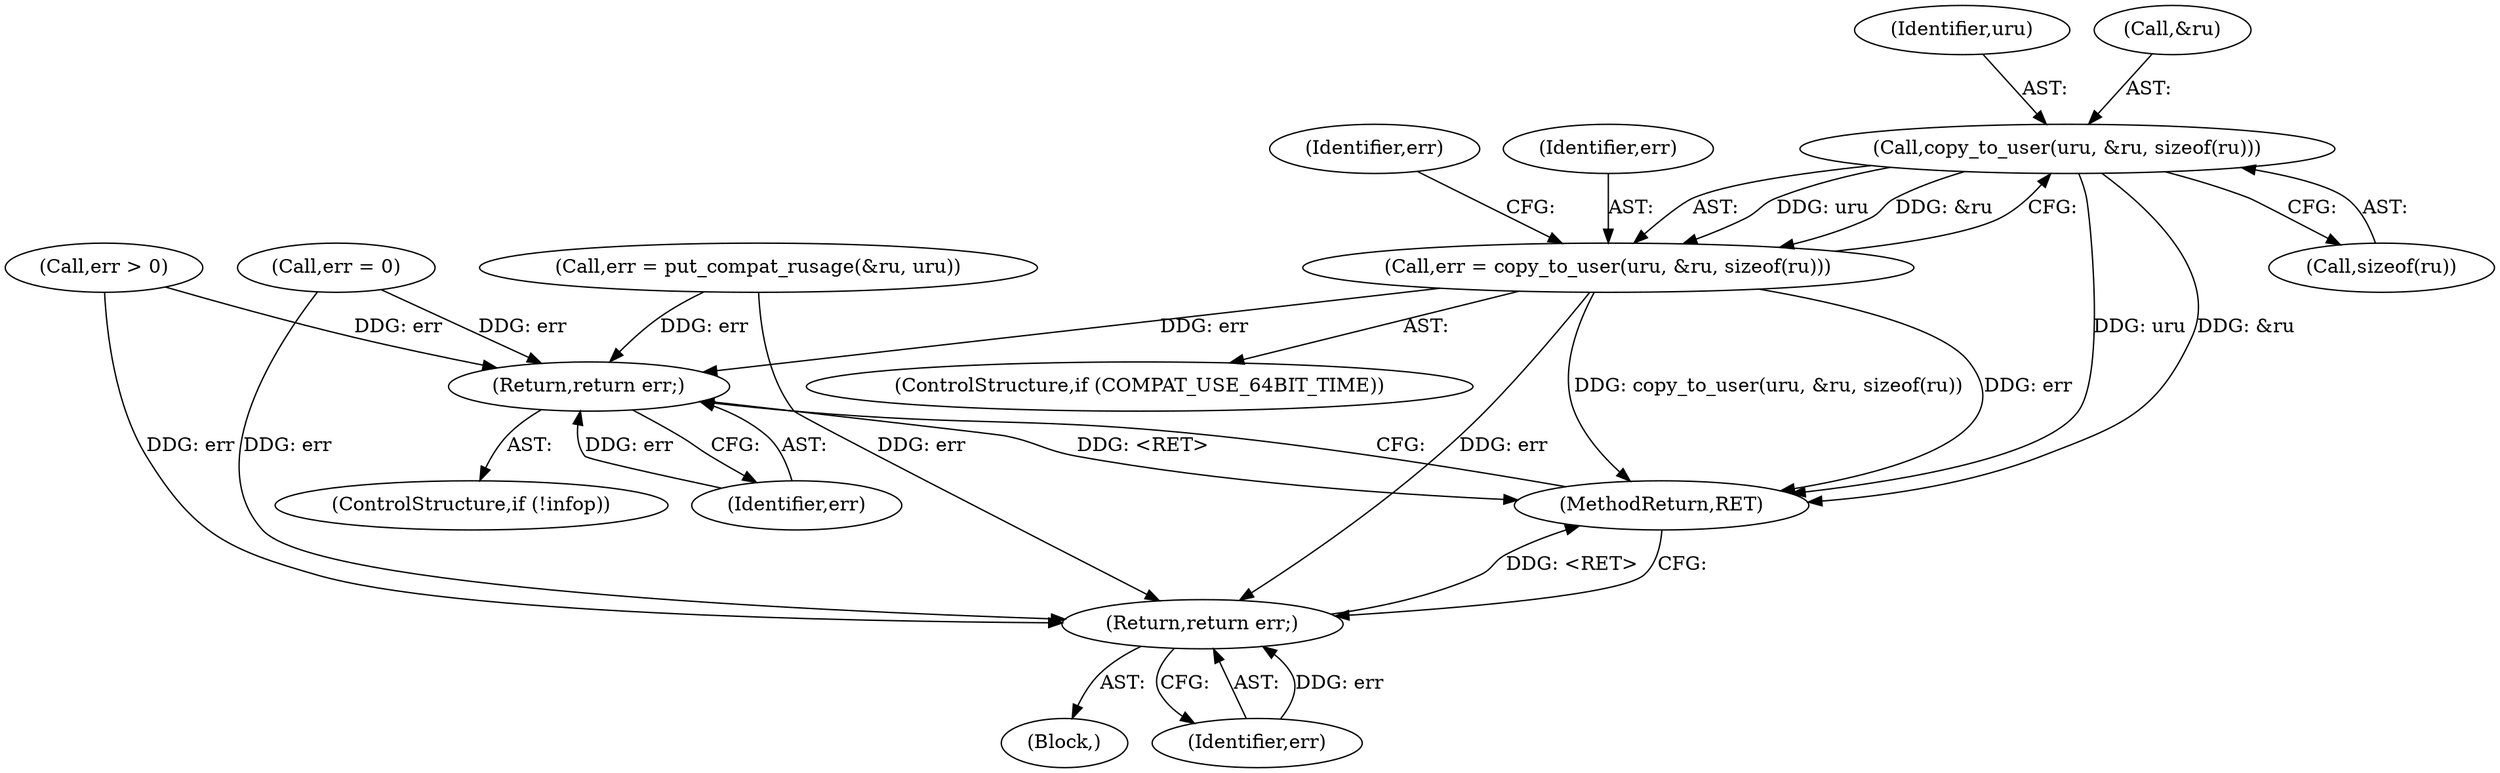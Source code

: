 digraph "0_linux_6c85501f2fabcfc4fc6ed976543d252c4eaf4be9@API" {
"1000152" [label="(Call,copy_to_user(uru, &ru, sizeof(ru)))"];
"1000150" [label="(Call,err = copy_to_user(uru, &ru, sizeof(ru)))"];
"1000173" [label="(Return,return err;)"];
"1000227" [label="(Return,return err;)"];
"1000113" [label="(Block,)"];
"1000234" [label="(MethodReturn,RET)"];
"1000228" [label="(Identifier,err)"];
"1000153" [label="(Identifier,uru)"];
"1000166" [label="(Identifier,err)"];
"1000174" [label="(Identifier,err)"];
"1000142" [label="(Call,err = 0)"];
"1000150" [label="(Call,err = copy_to_user(uru, &ru, sizeof(ru)))"];
"1000135" [label="(Call,err > 0)"];
"1000156" [label="(Call,sizeof(ru))"];
"1000151" [label="(Identifier,err)"];
"1000173" [label="(Return,return err;)"];
"1000227" [label="(Return,return err;)"];
"1000148" [label="(ControlStructure,if (COMPAT_USE_64BIT_TIME))"];
"1000170" [label="(ControlStructure,if (!infop))"];
"1000154" [label="(Call,&ru)"];
"1000159" [label="(Call,err = put_compat_rusage(&ru, uru))"];
"1000152" [label="(Call,copy_to_user(uru, &ru, sizeof(ru)))"];
"1000152" -> "1000150"  [label="AST: "];
"1000152" -> "1000156"  [label="CFG: "];
"1000153" -> "1000152"  [label="AST: "];
"1000154" -> "1000152"  [label="AST: "];
"1000156" -> "1000152"  [label="AST: "];
"1000150" -> "1000152"  [label="CFG: "];
"1000152" -> "1000234"  [label="DDG: uru"];
"1000152" -> "1000234"  [label="DDG: &ru"];
"1000152" -> "1000150"  [label="DDG: uru"];
"1000152" -> "1000150"  [label="DDG: &ru"];
"1000150" -> "1000148"  [label="AST: "];
"1000151" -> "1000150"  [label="AST: "];
"1000166" -> "1000150"  [label="CFG: "];
"1000150" -> "1000234"  [label="DDG: err"];
"1000150" -> "1000234"  [label="DDG: copy_to_user(uru, &ru, sizeof(ru))"];
"1000150" -> "1000173"  [label="DDG: err"];
"1000150" -> "1000227"  [label="DDG: err"];
"1000173" -> "1000170"  [label="AST: "];
"1000173" -> "1000174"  [label="CFG: "];
"1000174" -> "1000173"  [label="AST: "];
"1000234" -> "1000173"  [label="CFG: "];
"1000173" -> "1000234"  [label="DDG: <RET>"];
"1000174" -> "1000173"  [label="DDG: err"];
"1000159" -> "1000173"  [label="DDG: err"];
"1000142" -> "1000173"  [label="DDG: err"];
"1000135" -> "1000173"  [label="DDG: err"];
"1000227" -> "1000113"  [label="AST: "];
"1000227" -> "1000228"  [label="CFG: "];
"1000228" -> "1000227"  [label="AST: "];
"1000234" -> "1000227"  [label="CFG: "];
"1000227" -> "1000234"  [label="DDG: <RET>"];
"1000228" -> "1000227"  [label="DDG: err"];
"1000159" -> "1000227"  [label="DDG: err"];
"1000142" -> "1000227"  [label="DDG: err"];
"1000135" -> "1000227"  [label="DDG: err"];
}
